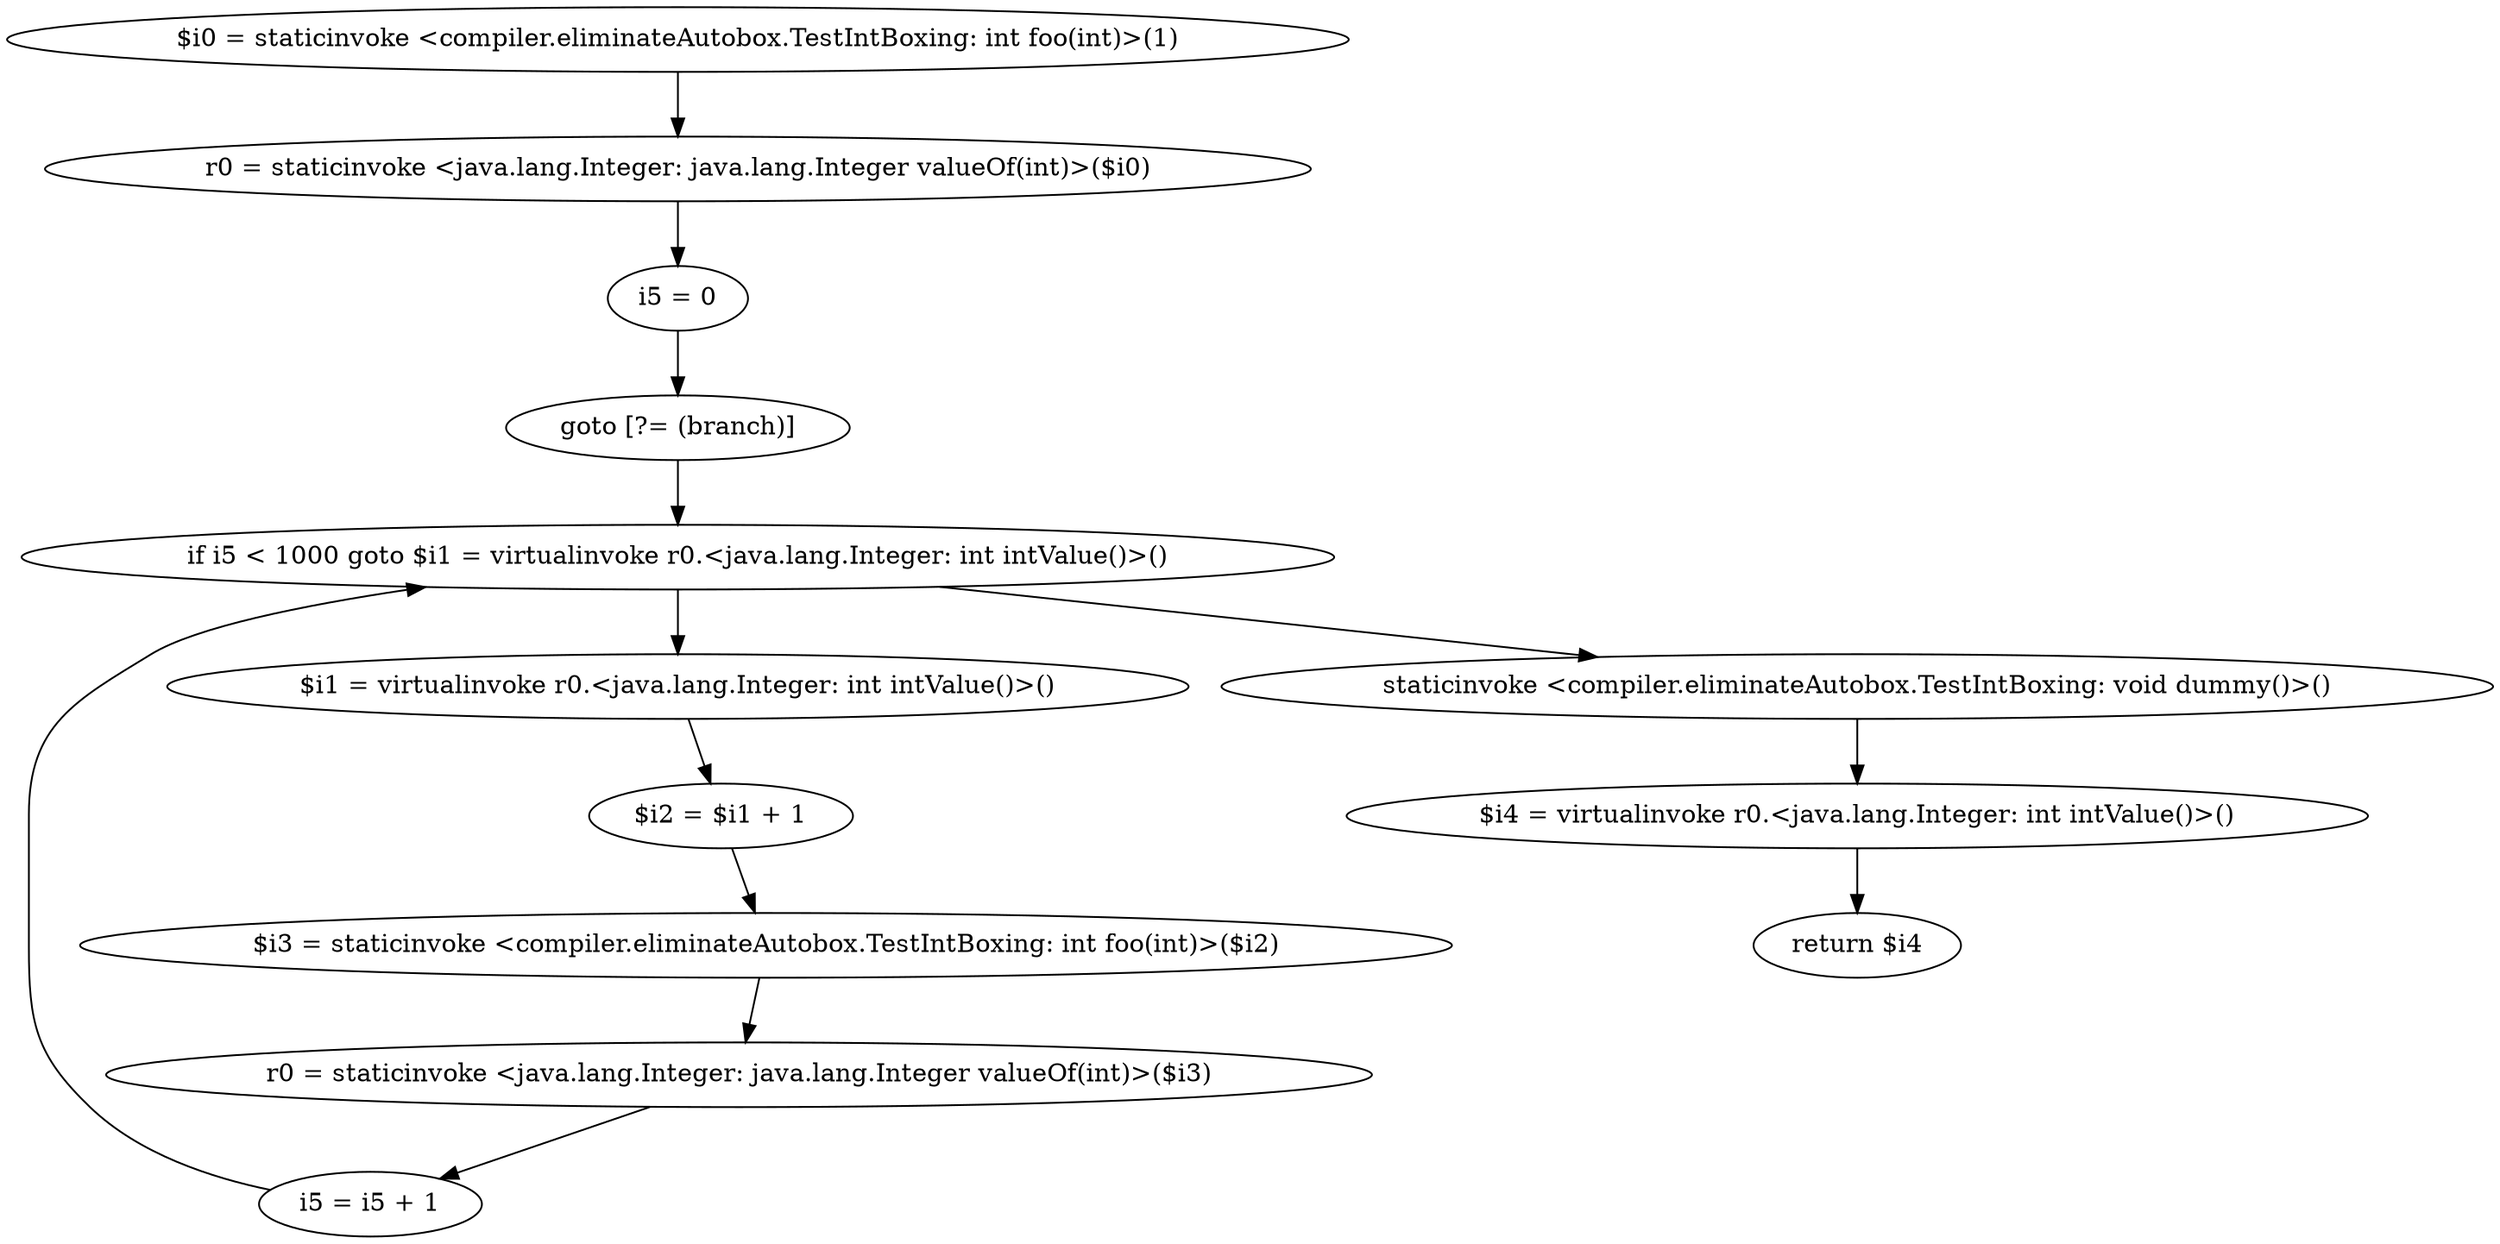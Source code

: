 digraph "unitGraph" {
    "$i0 = staticinvoke <compiler.eliminateAutobox.TestIntBoxing: int foo(int)>(1)"
    "r0 = staticinvoke <java.lang.Integer: java.lang.Integer valueOf(int)>($i0)"
    "i5 = 0"
    "goto [?= (branch)]"
    "$i1 = virtualinvoke r0.<java.lang.Integer: int intValue()>()"
    "$i2 = $i1 + 1"
    "$i3 = staticinvoke <compiler.eliminateAutobox.TestIntBoxing: int foo(int)>($i2)"
    "r0 = staticinvoke <java.lang.Integer: java.lang.Integer valueOf(int)>($i3)"
    "i5 = i5 + 1"
    "if i5 < 1000 goto $i1 = virtualinvoke r0.<java.lang.Integer: int intValue()>()"
    "staticinvoke <compiler.eliminateAutobox.TestIntBoxing: void dummy()>()"
    "$i4 = virtualinvoke r0.<java.lang.Integer: int intValue()>()"
    "return $i4"
    "$i0 = staticinvoke <compiler.eliminateAutobox.TestIntBoxing: int foo(int)>(1)"->"r0 = staticinvoke <java.lang.Integer: java.lang.Integer valueOf(int)>($i0)";
    "r0 = staticinvoke <java.lang.Integer: java.lang.Integer valueOf(int)>($i0)"->"i5 = 0";
    "i5 = 0"->"goto [?= (branch)]";
    "goto [?= (branch)]"->"if i5 < 1000 goto $i1 = virtualinvoke r0.<java.lang.Integer: int intValue()>()";
    "$i1 = virtualinvoke r0.<java.lang.Integer: int intValue()>()"->"$i2 = $i1 + 1";
    "$i2 = $i1 + 1"->"$i3 = staticinvoke <compiler.eliminateAutobox.TestIntBoxing: int foo(int)>($i2)";
    "$i3 = staticinvoke <compiler.eliminateAutobox.TestIntBoxing: int foo(int)>($i2)"->"r0 = staticinvoke <java.lang.Integer: java.lang.Integer valueOf(int)>($i3)";
    "r0 = staticinvoke <java.lang.Integer: java.lang.Integer valueOf(int)>($i3)"->"i5 = i5 + 1";
    "i5 = i5 + 1"->"if i5 < 1000 goto $i1 = virtualinvoke r0.<java.lang.Integer: int intValue()>()";
    "if i5 < 1000 goto $i1 = virtualinvoke r0.<java.lang.Integer: int intValue()>()"->"staticinvoke <compiler.eliminateAutobox.TestIntBoxing: void dummy()>()";
    "if i5 < 1000 goto $i1 = virtualinvoke r0.<java.lang.Integer: int intValue()>()"->"$i1 = virtualinvoke r0.<java.lang.Integer: int intValue()>()";
    "staticinvoke <compiler.eliminateAutobox.TestIntBoxing: void dummy()>()"->"$i4 = virtualinvoke r0.<java.lang.Integer: int intValue()>()";
    "$i4 = virtualinvoke r0.<java.lang.Integer: int intValue()>()"->"return $i4";
}

